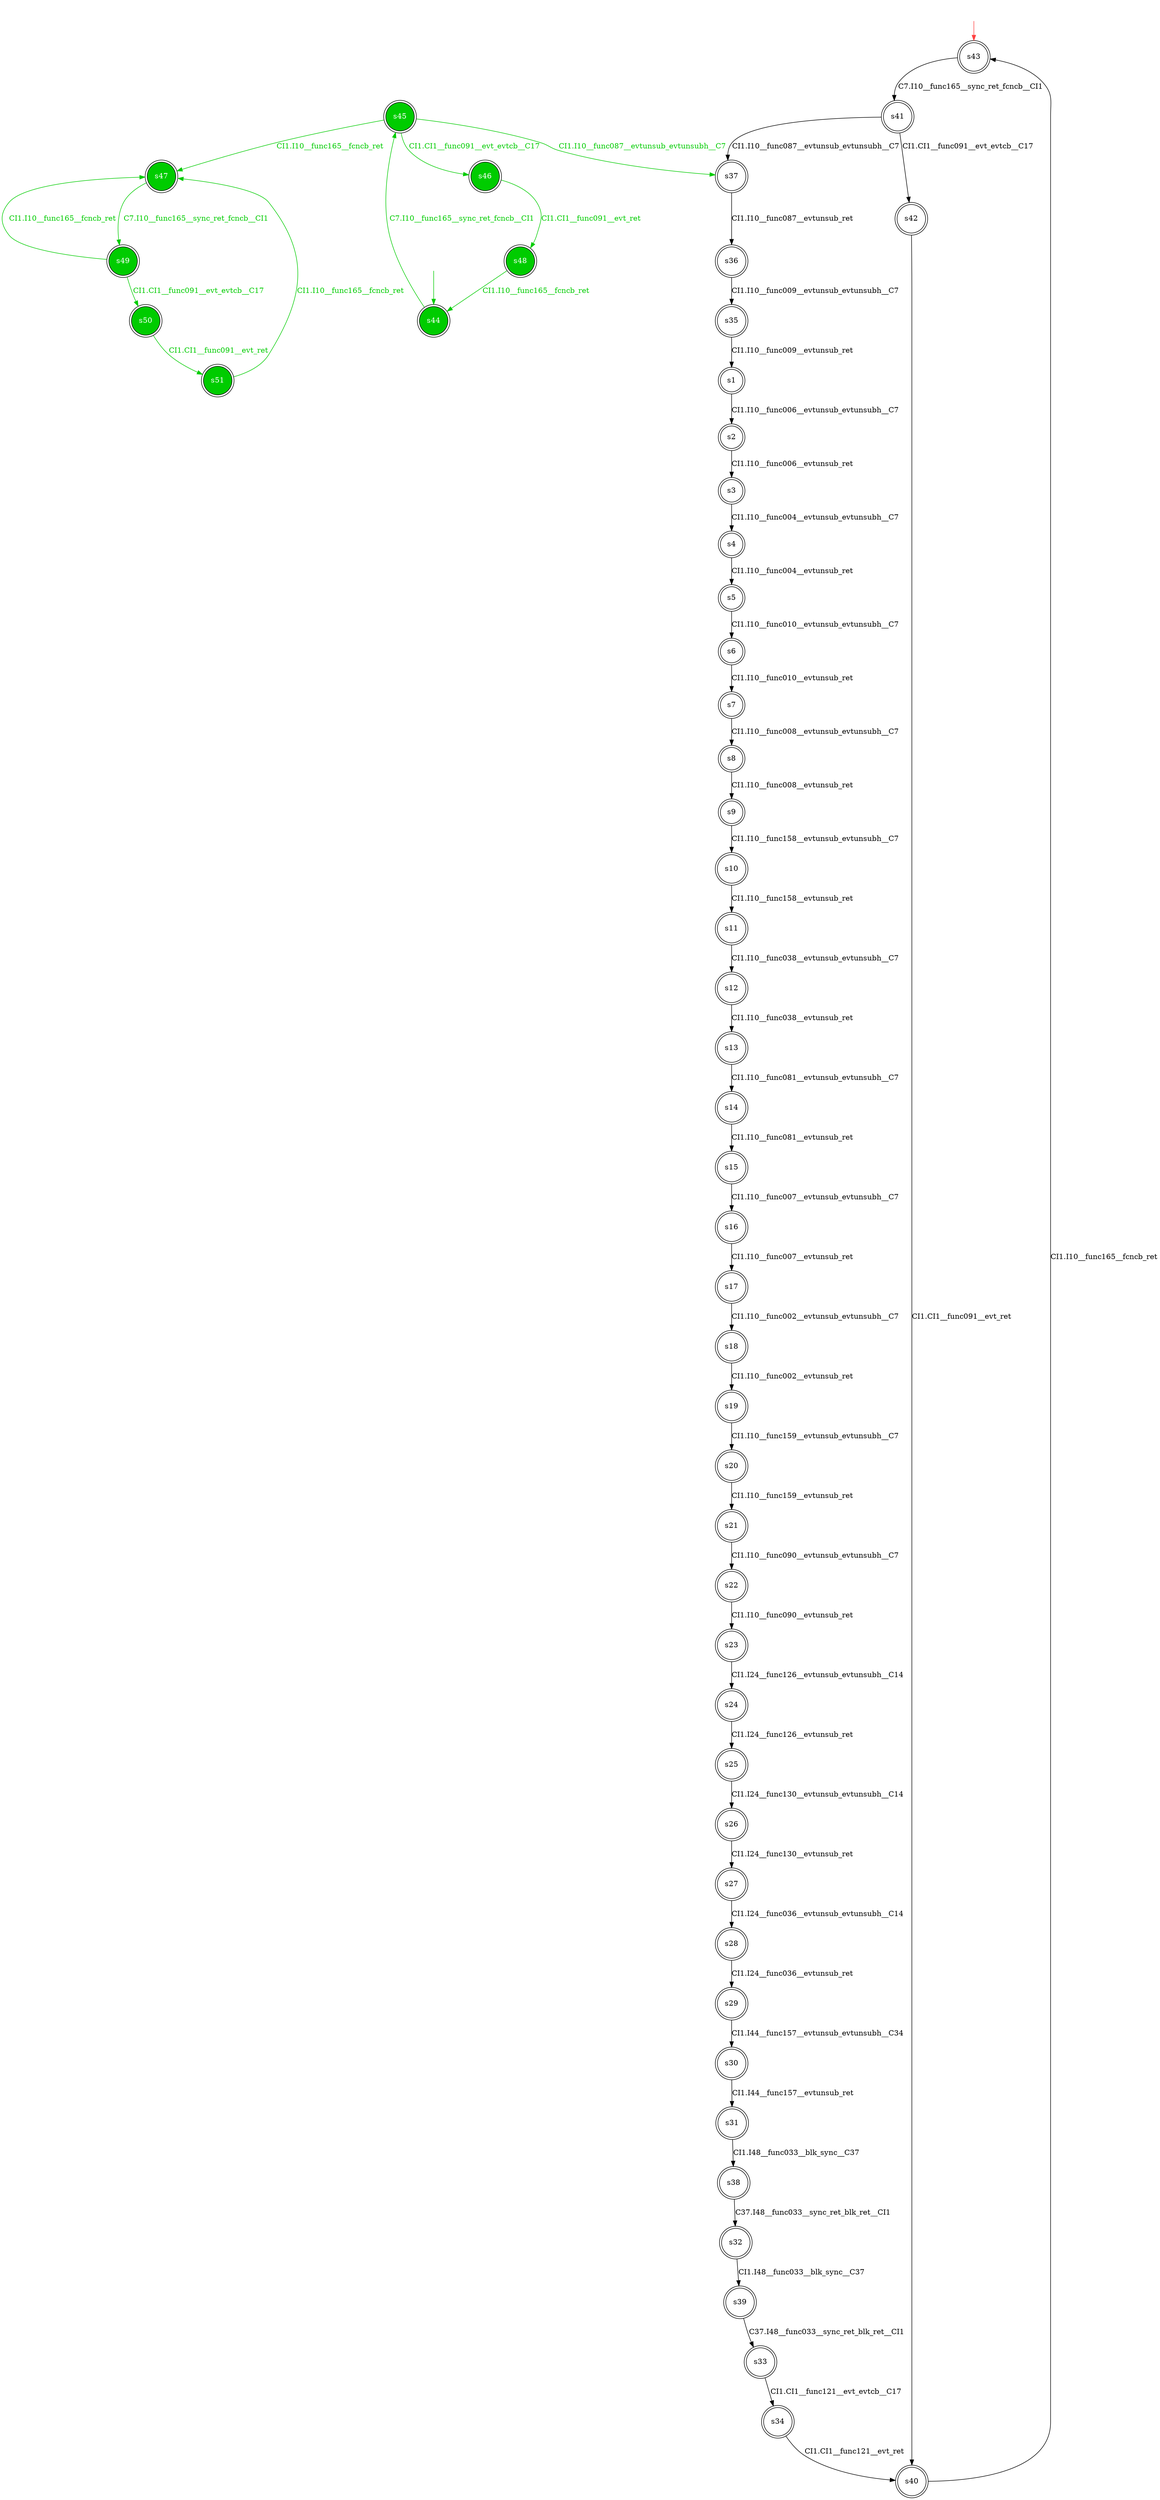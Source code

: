 digraph diffautomaton {
	43 [label=<s43> shape="doublecircle"];
	44 [label=<s44> shape="doublecircle" fillcolor="#00cc00" fontcolor="#ffffff" style="filled"];
	1 [label=<s1> shape="doublecircle"];
	2 [label=<s2> shape="doublecircle"];
	3 [label=<s3> shape="doublecircle"];
	4 [label=<s4> shape="doublecircle"];
	5 [label=<s5> shape="doublecircle"];
	6 [label=<s6> shape="doublecircle"];
	7 [label=<s7> shape="doublecircle"];
	8 [label=<s8> shape="doublecircle"];
	9 [label=<s9> shape="doublecircle"];
	10 [label=<s10> shape="doublecircle"];
	11 [label=<s11> shape="doublecircle"];
	12 [label=<s12> shape="doublecircle"];
	13 [label=<s13> shape="doublecircle"];
	14 [label=<s14> shape="doublecircle"];
	15 [label=<s15> shape="doublecircle"];
	16 [label=<s16> shape="doublecircle"];
	17 [label=<s17> shape="doublecircle"];
	18 [label=<s18> shape="doublecircle"];
	19 [label=<s19> shape="doublecircle"];
	20 [label=<s20> shape="doublecircle"];
	21 [label=<s21> shape="doublecircle"];
	22 [label=<s22> shape="doublecircle"];
	23 [label=<s23> shape="doublecircle"];
	24 [label=<s24> shape="doublecircle"];
	25 [label=<s25> shape="doublecircle"];
	26 [label=<s26> shape="doublecircle"];
	27 [label=<s27> shape="doublecircle"];
	28 [label=<s28> shape="doublecircle"];
	29 [label=<s29> shape="doublecircle"];
	30 [label=<s30> shape="doublecircle"];
	31 [label=<s31> shape="doublecircle"];
	32 [label=<s32> shape="doublecircle"];
	33 [label=<s33> shape="doublecircle"];
	34 [label=<s34> shape="doublecircle"];
	35 [label=<s35> shape="doublecircle"];
	36 [label=<s36> shape="doublecircle"];
	37 [label=<s37> shape="doublecircle"];
	38 [label=<s38> shape="doublecircle"];
	39 [label=<s39> shape="doublecircle"];
	40 [label=<s40> shape="doublecircle"];
	41 [label=<s41> shape="doublecircle"];
	42 [label=<s42> shape="doublecircle"];
	45 [label=<s45> shape="doublecircle" fillcolor="#00cc00" fontcolor="#ffffff" style="filled"];
	46 [label=<s46> shape="doublecircle" fillcolor="#00cc00" fontcolor="#ffffff" style="filled"];
	47 [label=<s47> shape="doublecircle" fillcolor="#00cc00" fontcolor="#ffffff" style="filled"];
	48 [label=<s48> shape="doublecircle" fillcolor="#00cc00" fontcolor="#ffffff" style="filled"];
	49 [label=<s49> shape="doublecircle" fillcolor="#00cc00" fontcolor="#ffffff" style="filled"];
	50 [label=<s50> shape="doublecircle" fillcolor="#00cc00" fontcolor="#ffffff" style="filled"];
	51 [label=<s51> shape="doublecircle" fillcolor="#00cc00" fontcolor="#ffffff" style="filled"];
	__init43 [label=<> shape="none"];
	__init43 -> 43 [color="#ff4040"];
	__init44 [label=<> shape="none"];
	__init44 -> 44 [color="#00cc00"];
	43 -> 41 [label=<<font color="#000000">C7.I10__func165__sync_ret_fcncb__CI1</font>> id="43-0-41"];
	44 -> 45 [label=<<font color="#00cc00">C7.I10__func165__sync_ret_fcncb__CI1</font>> color="#00cc00" id="44-0-45"];
	1 -> 2 [label=<<font color="#000000">CI1.I10__func006__evtunsub_evtunsubh__C7</font>> id="1-0-2"];
	2 -> 3 [label=<<font color="#000000">CI1.I10__func006__evtunsub_ret</font>> id="2-0-3"];
	3 -> 4 [label=<<font color="#000000">CI1.I10__func004__evtunsub_evtunsubh__C7</font>> id="3-0-4"];
	4 -> 5 [label=<<font color="#000000">CI1.I10__func004__evtunsub_ret</font>> id="4-0-5"];
	5 -> 6 [label=<<font color="#000000">CI1.I10__func010__evtunsub_evtunsubh__C7</font>> id="5-0-6"];
	6 -> 7 [label=<<font color="#000000">CI1.I10__func010__evtunsub_ret</font>> id="6-0-7"];
	7 -> 8 [label=<<font color="#000000">CI1.I10__func008__evtunsub_evtunsubh__C7</font>> id="7-0-8"];
	8 -> 9 [label=<<font color="#000000">CI1.I10__func008__evtunsub_ret</font>> id="8-0-9"];
	9 -> 10 [label=<<font color="#000000">CI1.I10__func158__evtunsub_evtunsubh__C7</font>> id="9-0-10"];
	10 -> 11 [label=<<font color="#000000">CI1.I10__func158__evtunsub_ret</font>> id="10-0-11"];
	11 -> 12 [label=<<font color="#000000">CI1.I10__func038__evtunsub_evtunsubh__C7</font>> id="11-0-12"];
	12 -> 13 [label=<<font color="#000000">CI1.I10__func038__evtunsub_ret</font>> id="12-0-13"];
	13 -> 14 [label=<<font color="#000000">CI1.I10__func081__evtunsub_evtunsubh__C7</font>> id="13-0-14"];
	14 -> 15 [label=<<font color="#000000">CI1.I10__func081__evtunsub_ret</font>> id="14-0-15"];
	15 -> 16 [label=<<font color="#000000">CI1.I10__func007__evtunsub_evtunsubh__C7</font>> id="15-0-16"];
	16 -> 17 [label=<<font color="#000000">CI1.I10__func007__evtunsub_ret</font>> id="16-0-17"];
	17 -> 18 [label=<<font color="#000000">CI1.I10__func002__evtunsub_evtunsubh__C7</font>> id="17-0-18"];
	18 -> 19 [label=<<font color="#000000">CI1.I10__func002__evtunsub_ret</font>> id="18-0-19"];
	19 -> 20 [label=<<font color="#000000">CI1.I10__func159__evtunsub_evtunsubh__C7</font>> id="19-0-20"];
	20 -> 21 [label=<<font color="#000000">CI1.I10__func159__evtunsub_ret</font>> id="20-0-21"];
	21 -> 22 [label=<<font color="#000000">CI1.I10__func090__evtunsub_evtunsubh__C7</font>> id="21-0-22"];
	22 -> 23 [label=<<font color="#000000">CI1.I10__func090__evtunsub_ret</font>> id="22-0-23"];
	23 -> 24 [label=<<font color="#000000">CI1.I24__func126__evtunsub_evtunsubh__C14</font>> id="23-0-24"];
	24 -> 25 [label=<<font color="#000000">CI1.I24__func126__evtunsub_ret</font>> id="24-0-25"];
	25 -> 26 [label=<<font color="#000000">CI1.I24__func130__evtunsub_evtunsubh__C14</font>> id="25-0-26"];
	26 -> 27 [label=<<font color="#000000">CI1.I24__func130__evtunsub_ret</font>> id="26-0-27"];
	27 -> 28 [label=<<font color="#000000">CI1.I24__func036__evtunsub_evtunsubh__C14</font>> id="27-0-28"];
	28 -> 29 [label=<<font color="#000000">CI1.I24__func036__evtunsub_ret</font>> id="28-0-29"];
	29 -> 30 [label=<<font color="#000000">CI1.I44__func157__evtunsub_evtunsubh__C34</font>> id="29-0-30"];
	30 -> 31 [label=<<font color="#000000">CI1.I44__func157__evtunsub_ret</font>> id="30-0-31"];
	31 -> 38 [label=<<font color="#000000">CI1.I48__func033__blk_sync__C37</font>> id="31-0-38"];
	32 -> 39 [label=<<font color="#000000">CI1.I48__func033__blk_sync__C37</font>> id="32-0-39"];
	33 -> 34 [label=<<font color="#000000">CI1.CI1__func121__evt_evtcb__C17</font>> id="33-0-34"];
	34 -> 40 [label=<<font color="#000000">CI1.CI1__func121__evt_ret</font>> id="34-0-40"];
	35 -> 1 [label=<<font color="#000000">CI1.I10__func009__evtunsub_ret</font>> id="35-0-1"];
	36 -> 35 [label=<<font color="#000000">CI1.I10__func009__evtunsub_evtunsubh__C7</font>> id="36-0-35"];
	37 -> 36 [label=<<font color="#000000">CI1.I10__func087__evtunsub_ret</font>> id="37-0-36"];
	38 -> 32 [label=<<font color="#000000">C37.I48__func033__sync_ret_blk_ret__CI1</font>> id="38-0-32"];
	39 -> 33 [label=<<font color="#000000">C37.I48__func033__sync_ret_blk_ret__CI1</font>> id="39-0-33"];
	40 -> 43 [label=<<font color="#000000">CI1.I10__func165__fcncb_ret</font>> id="40-0-43"];
	41 -> 42 [label=<<font color="#000000">CI1.CI1__func091__evt_evtcb__C17</font>> id="41-0-42"];
	41 -> 37 [label=<<font color="#000000">CI1.I10__func087__evtunsub_evtunsubh__C7</font>> id="41-1-37"];
	42 -> 40 [label=<<font color="#000000">CI1.CI1__func091__evt_ret</font>> id="42-0-40"];
	45 -> 46 [label=<<font color="#00cc00">CI1.CI1__func091__evt_evtcb__C17</font>> color="#00cc00" id="45-0-46"];
	45 -> 37 [label=<<font color="#00cc00">CI1.I10__func087__evtunsub_evtunsubh__C7</font>> color="#00cc00" id="45-1-37"];
	45 -> 47 [label=<<font color="#00cc00">CI1.I10__func165__fcncb_ret</font>> color="#00cc00" id="45-2-47"];
	46 -> 48 [label=<<font color="#00cc00">CI1.CI1__func091__evt_ret</font>> color="#00cc00" id="46-0-48"];
	47 -> 49 [label=<<font color="#00cc00">C7.I10__func165__sync_ret_fcncb__CI1</font>> color="#00cc00" id="47-0-49"];
	48 -> 44 [label=<<font color="#00cc00">CI1.I10__func165__fcncb_ret</font>> color="#00cc00" id="48-0-44"];
	49 -> 50 [label=<<font color="#00cc00">CI1.CI1__func091__evt_evtcb__C17</font>> color="#00cc00" id="49-0-50"];
	49 -> 47 [label=<<font color="#00cc00">CI1.I10__func165__fcncb_ret</font>> color="#00cc00" id="49-1-47"];
	50 -> 51 [label=<<font color="#00cc00">CI1.CI1__func091__evt_ret</font>> color="#00cc00" id="50-0-51"];
	51 -> 47 [label=<<font color="#00cc00">CI1.I10__func165__fcncb_ret</font>> color="#00cc00" id="51-0-47"];
}
